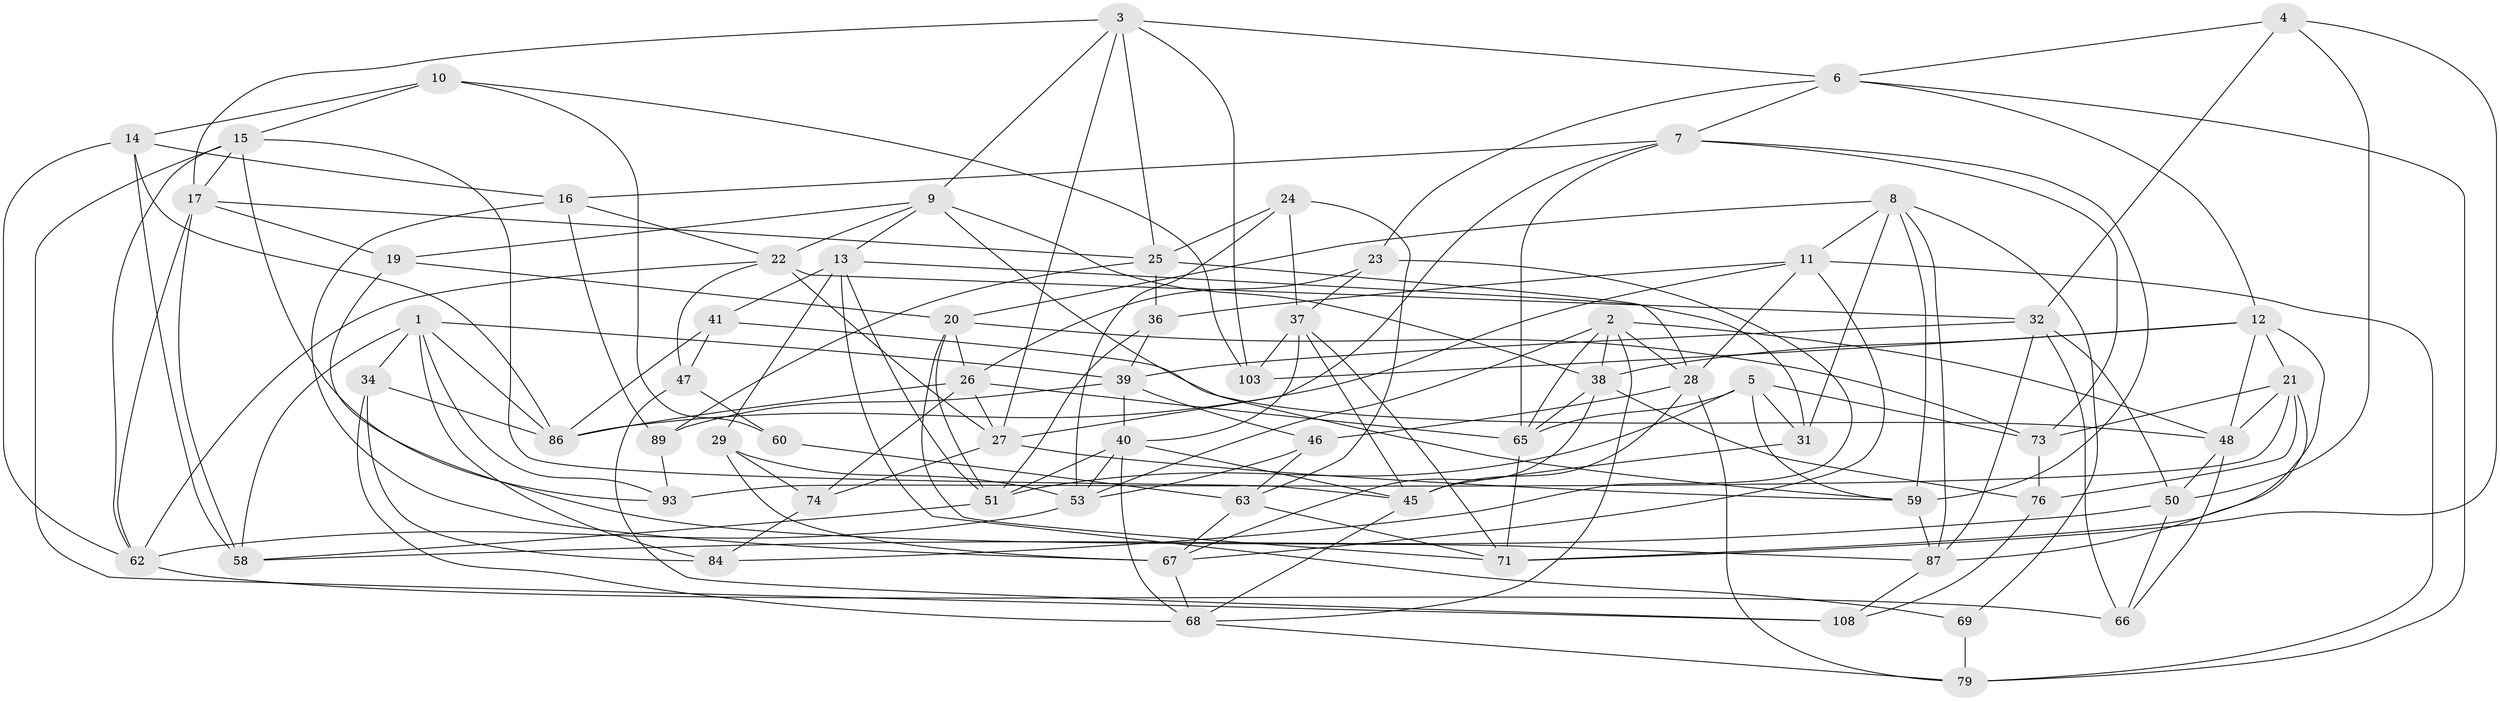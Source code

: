 // Generated by graph-tools (version 1.1) at 2025/52/02/27/25 19:52:35]
// undirected, 66 vertices, 171 edges
graph export_dot {
graph [start="1"]
  node [color=gray90,style=filled];
  1 [super="+35"];
  2 [super="+18"];
  3 [super="+94"];
  4;
  5 [super="+42"];
  6 [super="+43"];
  7 [super="+96"];
  8 [super="+104"];
  9 [super="+109"];
  10;
  11 [super="+55"];
  12 [super="+33"];
  13 [super="+49"];
  14 [super="+88"];
  15 [super="+110"];
  16 [super="+30"];
  17 [super="+81"];
  19;
  20 [super="+54"];
  21 [super="+70"];
  22 [super="+56"];
  23;
  24;
  25 [super="+90"];
  26 [super="+44"];
  27 [super="+64"];
  28 [super="+98"];
  29;
  31;
  32 [super="+99"];
  34;
  36;
  37 [super="+83"];
  38 [super="+61"];
  39 [super="+72"];
  40 [super="+77"];
  41;
  45 [super="+52"];
  46;
  47;
  48 [super="+107"];
  50 [super="+57"];
  51 [super="+80"];
  53 [super="+102"];
  58 [super="+100"];
  59 [super="+101"];
  60;
  62 [super="+75"];
  63 [super="+82"];
  65 [super="+91"];
  66;
  67 [super="+85"];
  68 [super="+95"];
  69;
  71 [super="+106"];
  73 [super="+78"];
  74;
  76;
  79 [super="+92"];
  84;
  86 [super="+105"];
  87 [super="+97"];
  89;
  93;
  103;
  108;
  1 -- 93;
  1 -- 58;
  1 -- 84;
  1 -- 34;
  1 -- 39;
  1 -- 86;
  2 -- 38;
  2 -- 28;
  2 -- 48;
  2 -- 65;
  2 -- 68;
  2 -- 53;
  3 -- 25;
  3 -- 103;
  3 -- 9;
  3 -- 27;
  3 -- 17;
  3 -- 6;
  4 -- 71;
  4 -- 32;
  4 -- 50;
  4 -- 6;
  5 -- 73 [weight=2];
  5 -- 51;
  5 -- 31;
  5 -- 65;
  5 -- 59;
  6 -- 79;
  6 -- 7;
  6 -- 12;
  6 -- 23;
  7 -- 27;
  7 -- 65;
  7 -- 16;
  7 -- 73;
  7 -- 59;
  8 -- 59;
  8 -- 87;
  8 -- 11;
  8 -- 69;
  8 -- 31;
  8 -- 20;
  9 -- 19;
  9 -- 13;
  9 -- 38;
  9 -- 22;
  9 -- 59;
  10 -- 60;
  10 -- 15;
  10 -- 103;
  10 -- 14;
  11 -- 86;
  11 -- 36;
  11 -- 67;
  11 -- 28;
  11 -- 79;
  12 -- 103;
  12 -- 71;
  12 -- 38;
  12 -- 48;
  12 -- 21;
  13 -- 29;
  13 -- 41;
  13 -- 69;
  13 -- 31;
  13 -- 51;
  14 -- 16 [weight=2];
  14 -- 62;
  14 -- 86;
  14 -- 58;
  15 -- 45;
  15 -- 108;
  15 -- 17;
  15 -- 93;
  15 -- 62;
  16 -- 89;
  16 -- 22;
  16 -- 67;
  17 -- 62;
  17 -- 19;
  17 -- 25;
  17 -- 58;
  19 -- 20;
  19 -- 87;
  20 -- 73;
  20 -- 51;
  20 -- 71;
  20 -- 26;
  21 -- 73;
  21 -- 87;
  21 -- 48;
  21 -- 93;
  21 -- 76;
  22 -- 47;
  22 -- 27;
  22 -- 32;
  22 -- 62;
  23 -- 84;
  23 -- 37;
  23 -- 26;
  24 -- 25;
  24 -- 53;
  24 -- 37;
  24 -- 63;
  25 -- 89;
  25 -- 36;
  25 -- 28;
  26 -- 74;
  26 -- 86;
  26 -- 27;
  26 -- 65;
  27 -- 59;
  27 -- 74;
  28 -- 46;
  28 -- 79;
  28 -- 45;
  29 -- 67;
  29 -- 74;
  29 -- 53;
  31 -- 45;
  32 -- 50;
  32 -- 66;
  32 -- 39;
  32 -- 87;
  34 -- 86;
  34 -- 84;
  34 -- 68;
  36 -- 39;
  36 -- 51;
  37 -- 103;
  37 -- 40;
  37 -- 45;
  37 -- 71;
  38 -- 65;
  38 -- 76;
  38 -- 67;
  39 -- 46;
  39 -- 40;
  39 -- 89;
  40 -- 68;
  40 -- 53;
  40 -- 45;
  40 -- 51;
  41 -- 48;
  41 -- 86;
  41 -- 47;
  45 -- 68;
  46 -- 53;
  46 -- 63;
  47 -- 60;
  47 -- 108;
  48 -- 66;
  48 -- 50;
  50 -- 58 [weight=2];
  50 -- 66;
  51 -- 58;
  53 -- 62;
  59 -- 87;
  60 -- 63 [weight=2];
  62 -- 66;
  63 -- 67;
  63 -- 71;
  65 -- 71;
  67 -- 68;
  68 -- 79;
  69 -- 79 [weight=2];
  73 -- 76;
  74 -- 84;
  76 -- 108;
  87 -- 108;
  89 -- 93;
}
